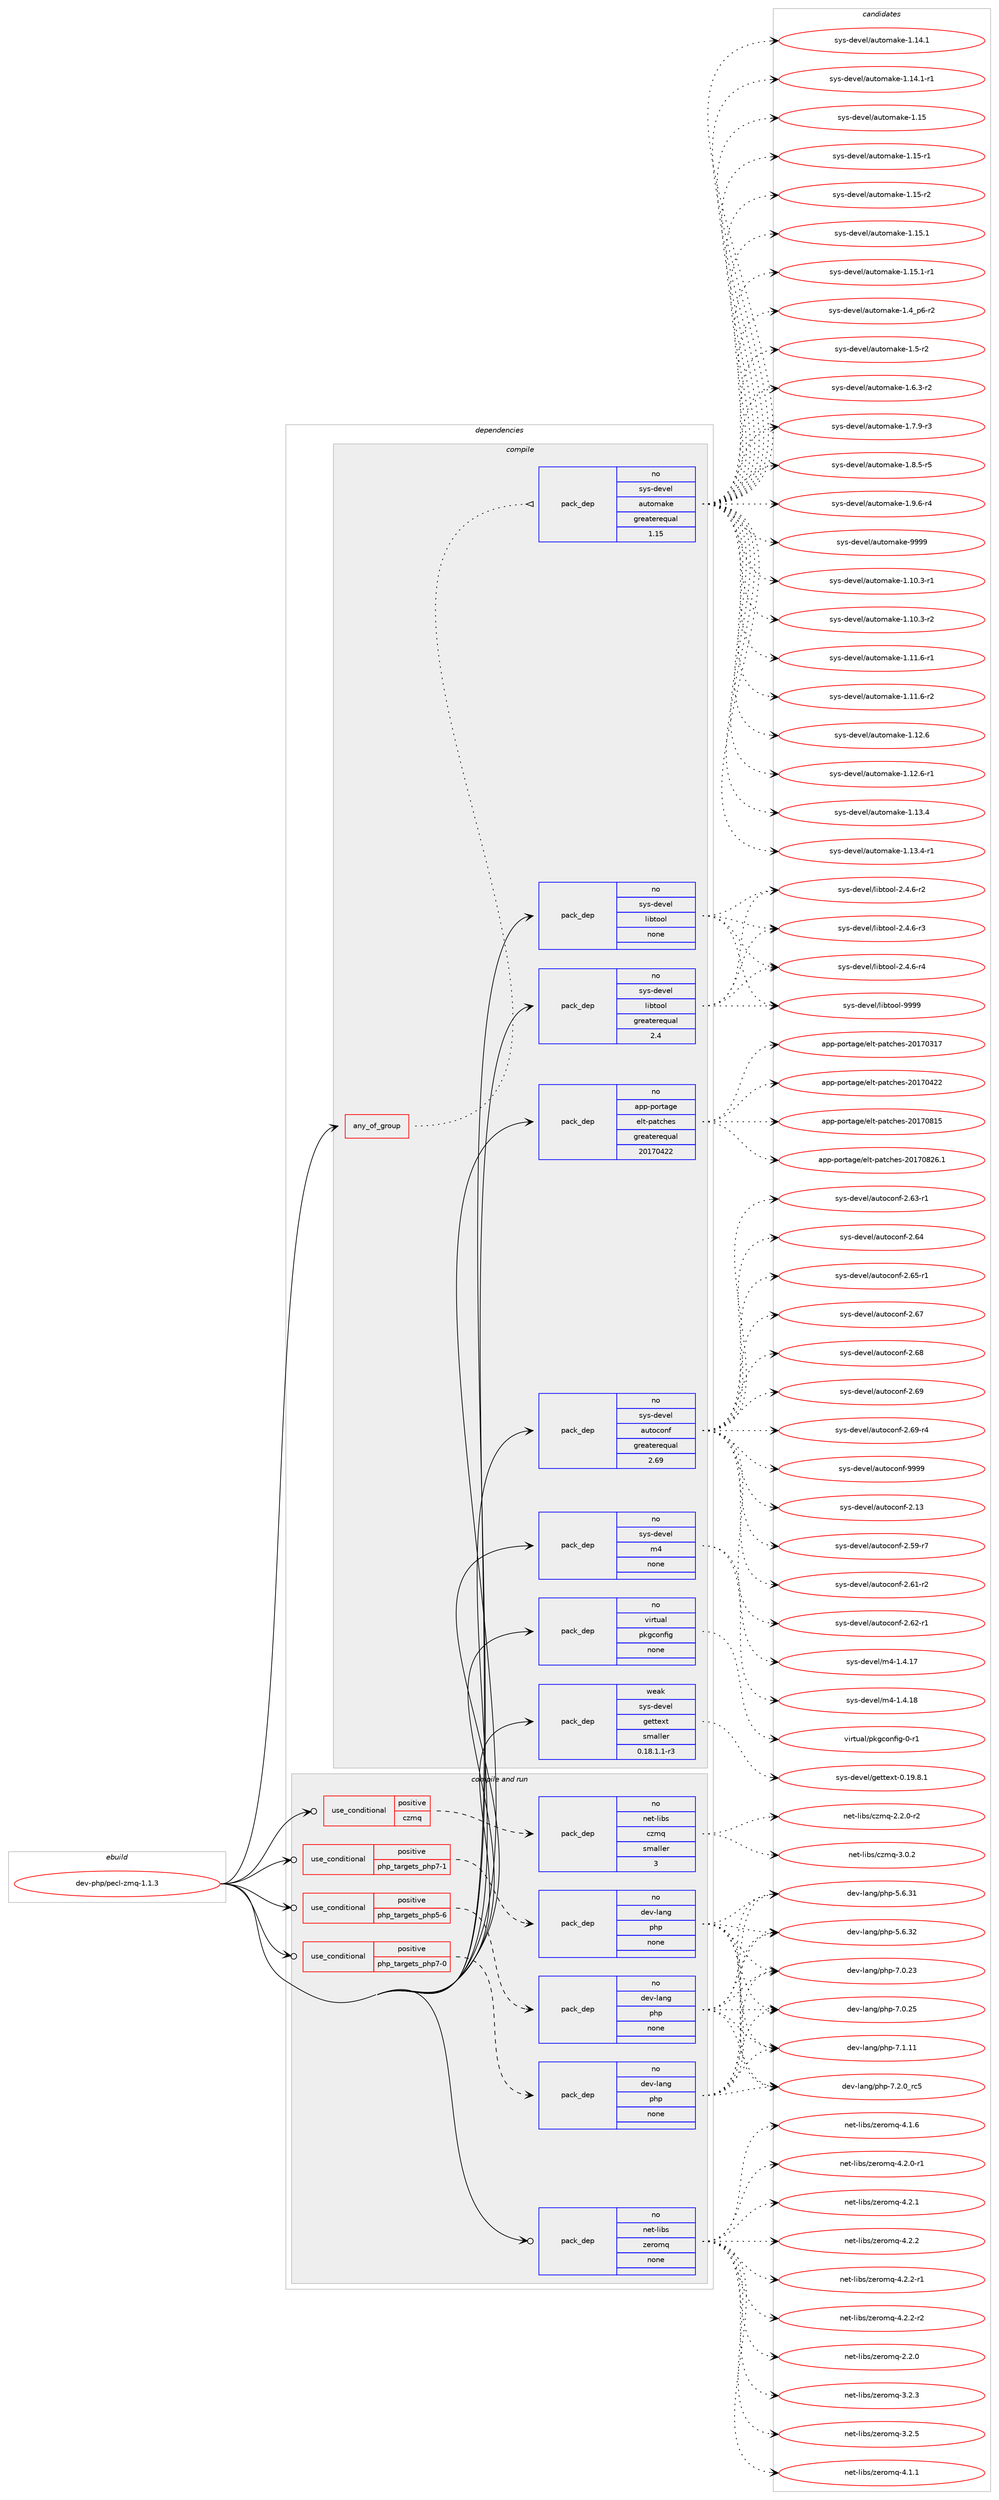 digraph prolog {

# *************
# Graph options
# *************

newrank=true;
concentrate=true;
compound=true;
graph [rankdir=LR,fontname=Helvetica,fontsize=10,ranksep=1.5];#, ranksep=2.5, nodesep=0.2];
edge  [arrowhead=vee];
node  [fontname=Helvetica,fontsize=10];

# **********
# The ebuild
# **********

subgraph cluster_leftcol {
color=gray;
rank=same;
label=<<i>ebuild</i>>;
id [label="dev-php/pecl-zmq-1.1.3", color=red, width=4, href="../dev-php/pecl-zmq-1.1.3.svg"];
}

# ****************
# The dependencies
# ****************

subgraph cluster_midcol {
color=gray;
label=<<i>dependencies</i>>;
subgraph cluster_compile {
fillcolor="#eeeeee";
style=filled;
label=<<i>compile</i>>;
subgraph any3762 {
dependency143982 [label=<<TABLE BORDER="0" CELLBORDER="1" CELLSPACING="0" CELLPADDING="4"><TR><TD CELLPADDING="10">any_of_group</TD></TR></TABLE>>, shape=none, color=red];subgraph pack111440 {
dependency143983 [label=<<TABLE BORDER="0" CELLBORDER="1" CELLSPACING="0" CELLPADDING="4" WIDTH="220"><TR><TD ROWSPAN="6" CELLPADDING="30">pack_dep</TD></TR><TR><TD WIDTH="110">no</TD></TR><TR><TD>sys-devel</TD></TR><TR><TD>automake</TD></TR><TR><TD>greaterequal</TD></TR><TR><TD>1.15</TD></TR></TABLE>>, shape=none, color=blue];
}
dependency143982:e -> dependency143983:w [weight=20,style="dotted",arrowhead="oinv"];
}
id:e -> dependency143982:w [weight=20,style="solid",arrowhead="vee"];
subgraph pack111441 {
dependency143984 [label=<<TABLE BORDER="0" CELLBORDER="1" CELLSPACING="0" CELLPADDING="4" WIDTH="220"><TR><TD ROWSPAN="6" CELLPADDING="30">pack_dep</TD></TR><TR><TD WIDTH="110">no</TD></TR><TR><TD>app-portage</TD></TR><TR><TD>elt-patches</TD></TR><TR><TD>greaterequal</TD></TR><TR><TD>20170422</TD></TR></TABLE>>, shape=none, color=blue];
}
id:e -> dependency143984:w [weight=20,style="solid",arrowhead="vee"];
subgraph pack111442 {
dependency143985 [label=<<TABLE BORDER="0" CELLBORDER="1" CELLSPACING="0" CELLPADDING="4" WIDTH="220"><TR><TD ROWSPAN="6" CELLPADDING="30">pack_dep</TD></TR><TR><TD WIDTH="110">no</TD></TR><TR><TD>sys-devel</TD></TR><TR><TD>autoconf</TD></TR><TR><TD>greaterequal</TD></TR><TR><TD>2.69</TD></TR></TABLE>>, shape=none, color=blue];
}
id:e -> dependency143985:w [weight=20,style="solid",arrowhead="vee"];
subgraph pack111443 {
dependency143986 [label=<<TABLE BORDER="0" CELLBORDER="1" CELLSPACING="0" CELLPADDING="4" WIDTH="220"><TR><TD ROWSPAN="6" CELLPADDING="30">pack_dep</TD></TR><TR><TD WIDTH="110">no</TD></TR><TR><TD>sys-devel</TD></TR><TR><TD>libtool</TD></TR><TR><TD>greaterequal</TD></TR><TR><TD>2.4</TD></TR></TABLE>>, shape=none, color=blue];
}
id:e -> dependency143986:w [weight=20,style="solid",arrowhead="vee"];
subgraph pack111444 {
dependency143987 [label=<<TABLE BORDER="0" CELLBORDER="1" CELLSPACING="0" CELLPADDING="4" WIDTH="220"><TR><TD ROWSPAN="6" CELLPADDING="30">pack_dep</TD></TR><TR><TD WIDTH="110">no</TD></TR><TR><TD>sys-devel</TD></TR><TR><TD>libtool</TD></TR><TR><TD>none</TD></TR><TR><TD></TD></TR></TABLE>>, shape=none, color=blue];
}
id:e -> dependency143987:w [weight=20,style="solid",arrowhead="vee"];
subgraph pack111445 {
dependency143988 [label=<<TABLE BORDER="0" CELLBORDER="1" CELLSPACING="0" CELLPADDING="4" WIDTH="220"><TR><TD ROWSPAN="6" CELLPADDING="30">pack_dep</TD></TR><TR><TD WIDTH="110">no</TD></TR><TR><TD>sys-devel</TD></TR><TR><TD>m4</TD></TR><TR><TD>none</TD></TR><TR><TD></TD></TR></TABLE>>, shape=none, color=blue];
}
id:e -> dependency143988:w [weight=20,style="solid",arrowhead="vee"];
subgraph pack111446 {
dependency143989 [label=<<TABLE BORDER="0" CELLBORDER="1" CELLSPACING="0" CELLPADDING="4" WIDTH="220"><TR><TD ROWSPAN="6" CELLPADDING="30">pack_dep</TD></TR><TR><TD WIDTH="110">no</TD></TR><TR><TD>virtual</TD></TR><TR><TD>pkgconfig</TD></TR><TR><TD>none</TD></TR><TR><TD></TD></TR></TABLE>>, shape=none, color=blue];
}
id:e -> dependency143989:w [weight=20,style="solid",arrowhead="vee"];
subgraph pack111447 {
dependency143990 [label=<<TABLE BORDER="0" CELLBORDER="1" CELLSPACING="0" CELLPADDING="4" WIDTH="220"><TR><TD ROWSPAN="6" CELLPADDING="30">pack_dep</TD></TR><TR><TD WIDTH="110">weak</TD></TR><TR><TD>sys-devel</TD></TR><TR><TD>gettext</TD></TR><TR><TD>smaller</TD></TR><TR><TD>0.18.1.1-r3</TD></TR></TABLE>>, shape=none, color=blue];
}
id:e -> dependency143990:w [weight=20,style="solid",arrowhead="vee"];
}
subgraph cluster_compileandrun {
fillcolor="#eeeeee";
style=filled;
label=<<i>compile and run</i>>;
subgraph cond28742 {
dependency143991 [label=<<TABLE BORDER="0" CELLBORDER="1" CELLSPACING="0" CELLPADDING="4"><TR><TD ROWSPAN="3" CELLPADDING="10">use_conditional</TD></TR><TR><TD>positive</TD></TR><TR><TD>czmq</TD></TR></TABLE>>, shape=none, color=red];
subgraph pack111448 {
dependency143992 [label=<<TABLE BORDER="0" CELLBORDER="1" CELLSPACING="0" CELLPADDING="4" WIDTH="220"><TR><TD ROWSPAN="6" CELLPADDING="30">pack_dep</TD></TR><TR><TD WIDTH="110">no</TD></TR><TR><TD>net-libs</TD></TR><TR><TD>czmq</TD></TR><TR><TD>smaller</TD></TR><TR><TD>3</TD></TR></TABLE>>, shape=none, color=blue];
}
dependency143991:e -> dependency143992:w [weight=20,style="dashed",arrowhead="vee"];
}
id:e -> dependency143991:w [weight=20,style="solid",arrowhead="odotvee"];
subgraph cond28743 {
dependency143993 [label=<<TABLE BORDER="0" CELLBORDER="1" CELLSPACING="0" CELLPADDING="4"><TR><TD ROWSPAN="3" CELLPADDING="10">use_conditional</TD></TR><TR><TD>positive</TD></TR><TR><TD>php_targets_php5-6</TD></TR></TABLE>>, shape=none, color=red];
subgraph pack111449 {
dependency143994 [label=<<TABLE BORDER="0" CELLBORDER="1" CELLSPACING="0" CELLPADDING="4" WIDTH="220"><TR><TD ROWSPAN="6" CELLPADDING="30">pack_dep</TD></TR><TR><TD WIDTH="110">no</TD></TR><TR><TD>dev-lang</TD></TR><TR><TD>php</TD></TR><TR><TD>none</TD></TR><TR><TD></TD></TR></TABLE>>, shape=none, color=blue];
}
dependency143993:e -> dependency143994:w [weight=20,style="dashed",arrowhead="vee"];
}
id:e -> dependency143993:w [weight=20,style="solid",arrowhead="odotvee"];
subgraph cond28744 {
dependency143995 [label=<<TABLE BORDER="0" CELLBORDER="1" CELLSPACING="0" CELLPADDING="4"><TR><TD ROWSPAN="3" CELLPADDING="10">use_conditional</TD></TR><TR><TD>positive</TD></TR><TR><TD>php_targets_php7-0</TD></TR></TABLE>>, shape=none, color=red];
subgraph pack111450 {
dependency143996 [label=<<TABLE BORDER="0" CELLBORDER="1" CELLSPACING="0" CELLPADDING="4" WIDTH="220"><TR><TD ROWSPAN="6" CELLPADDING="30">pack_dep</TD></TR><TR><TD WIDTH="110">no</TD></TR><TR><TD>dev-lang</TD></TR><TR><TD>php</TD></TR><TR><TD>none</TD></TR><TR><TD></TD></TR></TABLE>>, shape=none, color=blue];
}
dependency143995:e -> dependency143996:w [weight=20,style="dashed",arrowhead="vee"];
}
id:e -> dependency143995:w [weight=20,style="solid",arrowhead="odotvee"];
subgraph cond28745 {
dependency143997 [label=<<TABLE BORDER="0" CELLBORDER="1" CELLSPACING="0" CELLPADDING="4"><TR><TD ROWSPAN="3" CELLPADDING="10">use_conditional</TD></TR><TR><TD>positive</TD></TR><TR><TD>php_targets_php7-1</TD></TR></TABLE>>, shape=none, color=red];
subgraph pack111451 {
dependency143998 [label=<<TABLE BORDER="0" CELLBORDER="1" CELLSPACING="0" CELLPADDING="4" WIDTH="220"><TR><TD ROWSPAN="6" CELLPADDING="30">pack_dep</TD></TR><TR><TD WIDTH="110">no</TD></TR><TR><TD>dev-lang</TD></TR><TR><TD>php</TD></TR><TR><TD>none</TD></TR><TR><TD></TD></TR></TABLE>>, shape=none, color=blue];
}
dependency143997:e -> dependency143998:w [weight=20,style="dashed",arrowhead="vee"];
}
id:e -> dependency143997:w [weight=20,style="solid",arrowhead="odotvee"];
subgraph pack111452 {
dependency143999 [label=<<TABLE BORDER="0" CELLBORDER="1" CELLSPACING="0" CELLPADDING="4" WIDTH="220"><TR><TD ROWSPAN="6" CELLPADDING="30">pack_dep</TD></TR><TR><TD WIDTH="110">no</TD></TR><TR><TD>net-libs</TD></TR><TR><TD>zeromq</TD></TR><TR><TD>none</TD></TR><TR><TD></TD></TR></TABLE>>, shape=none, color=blue];
}
id:e -> dependency143999:w [weight=20,style="solid",arrowhead="odotvee"];
}
subgraph cluster_run {
fillcolor="#eeeeee";
style=filled;
label=<<i>run</i>>;
}
}

# **************
# The candidates
# **************

subgraph cluster_choices {
rank=same;
color=gray;
label=<<i>candidates</i>>;

subgraph choice111440 {
color=black;
nodesep=1;
choice11512111545100101118101108479711711611110997107101454946494846514511449 [label="sys-devel/automake-1.10.3-r1", color=red, width=4,href="../sys-devel/automake-1.10.3-r1.svg"];
choice11512111545100101118101108479711711611110997107101454946494846514511450 [label="sys-devel/automake-1.10.3-r2", color=red, width=4,href="../sys-devel/automake-1.10.3-r2.svg"];
choice11512111545100101118101108479711711611110997107101454946494946544511449 [label="sys-devel/automake-1.11.6-r1", color=red, width=4,href="../sys-devel/automake-1.11.6-r1.svg"];
choice11512111545100101118101108479711711611110997107101454946494946544511450 [label="sys-devel/automake-1.11.6-r2", color=red, width=4,href="../sys-devel/automake-1.11.6-r2.svg"];
choice1151211154510010111810110847971171161111099710710145494649504654 [label="sys-devel/automake-1.12.6", color=red, width=4,href="../sys-devel/automake-1.12.6.svg"];
choice11512111545100101118101108479711711611110997107101454946495046544511449 [label="sys-devel/automake-1.12.6-r1", color=red, width=4,href="../sys-devel/automake-1.12.6-r1.svg"];
choice1151211154510010111810110847971171161111099710710145494649514652 [label="sys-devel/automake-1.13.4", color=red, width=4,href="../sys-devel/automake-1.13.4.svg"];
choice11512111545100101118101108479711711611110997107101454946495146524511449 [label="sys-devel/automake-1.13.4-r1", color=red, width=4,href="../sys-devel/automake-1.13.4-r1.svg"];
choice1151211154510010111810110847971171161111099710710145494649524649 [label="sys-devel/automake-1.14.1", color=red, width=4,href="../sys-devel/automake-1.14.1.svg"];
choice11512111545100101118101108479711711611110997107101454946495246494511449 [label="sys-devel/automake-1.14.1-r1", color=red, width=4,href="../sys-devel/automake-1.14.1-r1.svg"];
choice115121115451001011181011084797117116111109971071014549464953 [label="sys-devel/automake-1.15", color=red, width=4,href="../sys-devel/automake-1.15.svg"];
choice1151211154510010111810110847971171161111099710710145494649534511449 [label="sys-devel/automake-1.15-r1", color=red, width=4,href="../sys-devel/automake-1.15-r1.svg"];
choice1151211154510010111810110847971171161111099710710145494649534511450 [label="sys-devel/automake-1.15-r2", color=red, width=4,href="../sys-devel/automake-1.15-r2.svg"];
choice1151211154510010111810110847971171161111099710710145494649534649 [label="sys-devel/automake-1.15.1", color=red, width=4,href="../sys-devel/automake-1.15.1.svg"];
choice11512111545100101118101108479711711611110997107101454946495346494511449 [label="sys-devel/automake-1.15.1-r1", color=red, width=4,href="../sys-devel/automake-1.15.1-r1.svg"];
choice115121115451001011181011084797117116111109971071014549465295112544511450 [label="sys-devel/automake-1.4_p6-r2", color=red, width=4,href="../sys-devel/automake-1.4_p6-r2.svg"];
choice11512111545100101118101108479711711611110997107101454946534511450 [label="sys-devel/automake-1.5-r2", color=red, width=4,href="../sys-devel/automake-1.5-r2.svg"];
choice115121115451001011181011084797117116111109971071014549465446514511450 [label="sys-devel/automake-1.6.3-r2", color=red, width=4,href="../sys-devel/automake-1.6.3-r2.svg"];
choice115121115451001011181011084797117116111109971071014549465546574511451 [label="sys-devel/automake-1.7.9-r3", color=red, width=4,href="../sys-devel/automake-1.7.9-r3.svg"];
choice115121115451001011181011084797117116111109971071014549465646534511453 [label="sys-devel/automake-1.8.5-r5", color=red, width=4,href="../sys-devel/automake-1.8.5-r5.svg"];
choice115121115451001011181011084797117116111109971071014549465746544511452 [label="sys-devel/automake-1.9.6-r4", color=red, width=4,href="../sys-devel/automake-1.9.6-r4.svg"];
choice115121115451001011181011084797117116111109971071014557575757 [label="sys-devel/automake-9999", color=red, width=4,href="../sys-devel/automake-9999.svg"];
dependency143983:e -> choice11512111545100101118101108479711711611110997107101454946494846514511449:w [style=dotted,weight="100"];
dependency143983:e -> choice11512111545100101118101108479711711611110997107101454946494846514511450:w [style=dotted,weight="100"];
dependency143983:e -> choice11512111545100101118101108479711711611110997107101454946494946544511449:w [style=dotted,weight="100"];
dependency143983:e -> choice11512111545100101118101108479711711611110997107101454946494946544511450:w [style=dotted,weight="100"];
dependency143983:e -> choice1151211154510010111810110847971171161111099710710145494649504654:w [style=dotted,weight="100"];
dependency143983:e -> choice11512111545100101118101108479711711611110997107101454946495046544511449:w [style=dotted,weight="100"];
dependency143983:e -> choice1151211154510010111810110847971171161111099710710145494649514652:w [style=dotted,weight="100"];
dependency143983:e -> choice11512111545100101118101108479711711611110997107101454946495146524511449:w [style=dotted,weight="100"];
dependency143983:e -> choice1151211154510010111810110847971171161111099710710145494649524649:w [style=dotted,weight="100"];
dependency143983:e -> choice11512111545100101118101108479711711611110997107101454946495246494511449:w [style=dotted,weight="100"];
dependency143983:e -> choice115121115451001011181011084797117116111109971071014549464953:w [style=dotted,weight="100"];
dependency143983:e -> choice1151211154510010111810110847971171161111099710710145494649534511449:w [style=dotted,weight="100"];
dependency143983:e -> choice1151211154510010111810110847971171161111099710710145494649534511450:w [style=dotted,weight="100"];
dependency143983:e -> choice1151211154510010111810110847971171161111099710710145494649534649:w [style=dotted,weight="100"];
dependency143983:e -> choice11512111545100101118101108479711711611110997107101454946495346494511449:w [style=dotted,weight="100"];
dependency143983:e -> choice115121115451001011181011084797117116111109971071014549465295112544511450:w [style=dotted,weight="100"];
dependency143983:e -> choice11512111545100101118101108479711711611110997107101454946534511450:w [style=dotted,weight="100"];
dependency143983:e -> choice115121115451001011181011084797117116111109971071014549465446514511450:w [style=dotted,weight="100"];
dependency143983:e -> choice115121115451001011181011084797117116111109971071014549465546574511451:w [style=dotted,weight="100"];
dependency143983:e -> choice115121115451001011181011084797117116111109971071014549465646534511453:w [style=dotted,weight="100"];
dependency143983:e -> choice115121115451001011181011084797117116111109971071014549465746544511452:w [style=dotted,weight="100"];
dependency143983:e -> choice115121115451001011181011084797117116111109971071014557575757:w [style=dotted,weight="100"];
}
subgraph choice111441 {
color=black;
nodesep=1;
choice97112112451121111141169710310147101108116451129711699104101115455048495548514955 [label="app-portage/elt-patches-20170317", color=red, width=4,href="../app-portage/elt-patches-20170317.svg"];
choice97112112451121111141169710310147101108116451129711699104101115455048495548525050 [label="app-portage/elt-patches-20170422", color=red, width=4,href="../app-portage/elt-patches-20170422.svg"];
choice97112112451121111141169710310147101108116451129711699104101115455048495548564953 [label="app-portage/elt-patches-20170815", color=red, width=4,href="../app-portage/elt-patches-20170815.svg"];
choice971121124511211111411697103101471011081164511297116991041011154550484955485650544649 [label="app-portage/elt-patches-20170826.1", color=red, width=4,href="../app-portage/elt-patches-20170826.1.svg"];
dependency143984:e -> choice97112112451121111141169710310147101108116451129711699104101115455048495548514955:w [style=dotted,weight="100"];
dependency143984:e -> choice97112112451121111141169710310147101108116451129711699104101115455048495548525050:w [style=dotted,weight="100"];
dependency143984:e -> choice97112112451121111141169710310147101108116451129711699104101115455048495548564953:w [style=dotted,weight="100"];
dependency143984:e -> choice971121124511211111411697103101471011081164511297116991041011154550484955485650544649:w [style=dotted,weight="100"];
}
subgraph choice111442 {
color=black;
nodesep=1;
choice115121115451001011181011084797117116111991111101024550464951 [label="sys-devel/autoconf-2.13", color=red, width=4,href="../sys-devel/autoconf-2.13.svg"];
choice1151211154510010111810110847971171161119911111010245504653574511455 [label="sys-devel/autoconf-2.59-r7", color=red, width=4,href="../sys-devel/autoconf-2.59-r7.svg"];
choice1151211154510010111810110847971171161119911111010245504654494511450 [label="sys-devel/autoconf-2.61-r2", color=red, width=4,href="../sys-devel/autoconf-2.61-r2.svg"];
choice1151211154510010111810110847971171161119911111010245504654504511449 [label="sys-devel/autoconf-2.62-r1", color=red, width=4,href="../sys-devel/autoconf-2.62-r1.svg"];
choice1151211154510010111810110847971171161119911111010245504654514511449 [label="sys-devel/autoconf-2.63-r1", color=red, width=4,href="../sys-devel/autoconf-2.63-r1.svg"];
choice115121115451001011181011084797117116111991111101024550465452 [label="sys-devel/autoconf-2.64", color=red, width=4,href="../sys-devel/autoconf-2.64.svg"];
choice1151211154510010111810110847971171161119911111010245504654534511449 [label="sys-devel/autoconf-2.65-r1", color=red, width=4,href="../sys-devel/autoconf-2.65-r1.svg"];
choice115121115451001011181011084797117116111991111101024550465455 [label="sys-devel/autoconf-2.67", color=red, width=4,href="../sys-devel/autoconf-2.67.svg"];
choice115121115451001011181011084797117116111991111101024550465456 [label="sys-devel/autoconf-2.68", color=red, width=4,href="../sys-devel/autoconf-2.68.svg"];
choice115121115451001011181011084797117116111991111101024550465457 [label="sys-devel/autoconf-2.69", color=red, width=4,href="../sys-devel/autoconf-2.69.svg"];
choice1151211154510010111810110847971171161119911111010245504654574511452 [label="sys-devel/autoconf-2.69-r4", color=red, width=4,href="../sys-devel/autoconf-2.69-r4.svg"];
choice115121115451001011181011084797117116111991111101024557575757 [label="sys-devel/autoconf-9999", color=red, width=4,href="../sys-devel/autoconf-9999.svg"];
dependency143985:e -> choice115121115451001011181011084797117116111991111101024550464951:w [style=dotted,weight="100"];
dependency143985:e -> choice1151211154510010111810110847971171161119911111010245504653574511455:w [style=dotted,weight="100"];
dependency143985:e -> choice1151211154510010111810110847971171161119911111010245504654494511450:w [style=dotted,weight="100"];
dependency143985:e -> choice1151211154510010111810110847971171161119911111010245504654504511449:w [style=dotted,weight="100"];
dependency143985:e -> choice1151211154510010111810110847971171161119911111010245504654514511449:w [style=dotted,weight="100"];
dependency143985:e -> choice115121115451001011181011084797117116111991111101024550465452:w [style=dotted,weight="100"];
dependency143985:e -> choice1151211154510010111810110847971171161119911111010245504654534511449:w [style=dotted,weight="100"];
dependency143985:e -> choice115121115451001011181011084797117116111991111101024550465455:w [style=dotted,weight="100"];
dependency143985:e -> choice115121115451001011181011084797117116111991111101024550465456:w [style=dotted,weight="100"];
dependency143985:e -> choice115121115451001011181011084797117116111991111101024550465457:w [style=dotted,weight="100"];
dependency143985:e -> choice1151211154510010111810110847971171161119911111010245504654574511452:w [style=dotted,weight="100"];
dependency143985:e -> choice115121115451001011181011084797117116111991111101024557575757:w [style=dotted,weight="100"];
}
subgraph choice111443 {
color=black;
nodesep=1;
choice1151211154510010111810110847108105981161111111084550465246544511450 [label="sys-devel/libtool-2.4.6-r2", color=red, width=4,href="../sys-devel/libtool-2.4.6-r2.svg"];
choice1151211154510010111810110847108105981161111111084550465246544511451 [label="sys-devel/libtool-2.4.6-r3", color=red, width=4,href="../sys-devel/libtool-2.4.6-r3.svg"];
choice1151211154510010111810110847108105981161111111084550465246544511452 [label="sys-devel/libtool-2.4.6-r4", color=red, width=4,href="../sys-devel/libtool-2.4.6-r4.svg"];
choice1151211154510010111810110847108105981161111111084557575757 [label="sys-devel/libtool-9999", color=red, width=4,href="../sys-devel/libtool-9999.svg"];
dependency143986:e -> choice1151211154510010111810110847108105981161111111084550465246544511450:w [style=dotted,weight="100"];
dependency143986:e -> choice1151211154510010111810110847108105981161111111084550465246544511451:w [style=dotted,weight="100"];
dependency143986:e -> choice1151211154510010111810110847108105981161111111084550465246544511452:w [style=dotted,weight="100"];
dependency143986:e -> choice1151211154510010111810110847108105981161111111084557575757:w [style=dotted,weight="100"];
}
subgraph choice111444 {
color=black;
nodesep=1;
choice1151211154510010111810110847108105981161111111084550465246544511450 [label="sys-devel/libtool-2.4.6-r2", color=red, width=4,href="../sys-devel/libtool-2.4.6-r2.svg"];
choice1151211154510010111810110847108105981161111111084550465246544511451 [label="sys-devel/libtool-2.4.6-r3", color=red, width=4,href="../sys-devel/libtool-2.4.6-r3.svg"];
choice1151211154510010111810110847108105981161111111084550465246544511452 [label="sys-devel/libtool-2.4.6-r4", color=red, width=4,href="../sys-devel/libtool-2.4.6-r4.svg"];
choice1151211154510010111810110847108105981161111111084557575757 [label="sys-devel/libtool-9999", color=red, width=4,href="../sys-devel/libtool-9999.svg"];
dependency143987:e -> choice1151211154510010111810110847108105981161111111084550465246544511450:w [style=dotted,weight="100"];
dependency143987:e -> choice1151211154510010111810110847108105981161111111084550465246544511451:w [style=dotted,weight="100"];
dependency143987:e -> choice1151211154510010111810110847108105981161111111084550465246544511452:w [style=dotted,weight="100"];
dependency143987:e -> choice1151211154510010111810110847108105981161111111084557575757:w [style=dotted,weight="100"];
}
subgraph choice111445 {
color=black;
nodesep=1;
choice11512111545100101118101108471095245494652464955 [label="sys-devel/m4-1.4.17", color=red, width=4,href="../sys-devel/m4-1.4.17.svg"];
choice11512111545100101118101108471095245494652464956 [label="sys-devel/m4-1.4.18", color=red, width=4,href="../sys-devel/m4-1.4.18.svg"];
dependency143988:e -> choice11512111545100101118101108471095245494652464955:w [style=dotted,weight="100"];
dependency143988:e -> choice11512111545100101118101108471095245494652464956:w [style=dotted,weight="100"];
}
subgraph choice111446 {
color=black;
nodesep=1;
choice11810511411611797108471121071039911111010210510345484511449 [label="virtual/pkgconfig-0-r1", color=red, width=4,href="../virtual/pkgconfig-0-r1.svg"];
dependency143989:e -> choice11810511411611797108471121071039911111010210510345484511449:w [style=dotted,weight="100"];
}
subgraph choice111447 {
color=black;
nodesep=1;
choice1151211154510010111810110847103101116116101120116454846495746564649 [label="sys-devel/gettext-0.19.8.1", color=red, width=4,href="../sys-devel/gettext-0.19.8.1.svg"];
dependency143990:e -> choice1151211154510010111810110847103101116116101120116454846495746564649:w [style=dotted,weight="100"];
}
subgraph choice111448 {
color=black;
nodesep=1;
choice110101116451081059811547991221091134550465046484511450 [label="net-libs/czmq-2.2.0-r2", color=red, width=4,href="../net-libs/czmq-2.2.0-r2.svg"];
choice11010111645108105981154799122109113455146484650 [label="net-libs/czmq-3.0.2", color=red, width=4,href="../net-libs/czmq-3.0.2.svg"];
dependency143992:e -> choice110101116451081059811547991221091134550465046484511450:w [style=dotted,weight="100"];
dependency143992:e -> choice11010111645108105981154799122109113455146484650:w [style=dotted,weight="100"];
}
subgraph choice111449 {
color=black;
nodesep=1;
choice10010111845108971101034711210411245534654465149 [label="dev-lang/php-5.6.31", color=red, width=4,href="../dev-lang/php-5.6.31.svg"];
choice10010111845108971101034711210411245534654465150 [label="dev-lang/php-5.6.32", color=red, width=4,href="../dev-lang/php-5.6.32.svg"];
choice10010111845108971101034711210411245554648465051 [label="dev-lang/php-7.0.23", color=red, width=4,href="../dev-lang/php-7.0.23.svg"];
choice10010111845108971101034711210411245554648465053 [label="dev-lang/php-7.0.25", color=red, width=4,href="../dev-lang/php-7.0.25.svg"];
choice10010111845108971101034711210411245554649464949 [label="dev-lang/php-7.1.11", color=red, width=4,href="../dev-lang/php-7.1.11.svg"];
choice100101118451089711010347112104112455546504648951149953 [label="dev-lang/php-7.2.0_rc5", color=red, width=4,href="../dev-lang/php-7.2.0_rc5.svg"];
dependency143994:e -> choice10010111845108971101034711210411245534654465149:w [style=dotted,weight="100"];
dependency143994:e -> choice10010111845108971101034711210411245534654465150:w [style=dotted,weight="100"];
dependency143994:e -> choice10010111845108971101034711210411245554648465051:w [style=dotted,weight="100"];
dependency143994:e -> choice10010111845108971101034711210411245554648465053:w [style=dotted,weight="100"];
dependency143994:e -> choice10010111845108971101034711210411245554649464949:w [style=dotted,weight="100"];
dependency143994:e -> choice100101118451089711010347112104112455546504648951149953:w [style=dotted,weight="100"];
}
subgraph choice111450 {
color=black;
nodesep=1;
choice10010111845108971101034711210411245534654465149 [label="dev-lang/php-5.6.31", color=red, width=4,href="../dev-lang/php-5.6.31.svg"];
choice10010111845108971101034711210411245534654465150 [label="dev-lang/php-5.6.32", color=red, width=4,href="../dev-lang/php-5.6.32.svg"];
choice10010111845108971101034711210411245554648465051 [label="dev-lang/php-7.0.23", color=red, width=4,href="../dev-lang/php-7.0.23.svg"];
choice10010111845108971101034711210411245554648465053 [label="dev-lang/php-7.0.25", color=red, width=4,href="../dev-lang/php-7.0.25.svg"];
choice10010111845108971101034711210411245554649464949 [label="dev-lang/php-7.1.11", color=red, width=4,href="../dev-lang/php-7.1.11.svg"];
choice100101118451089711010347112104112455546504648951149953 [label="dev-lang/php-7.2.0_rc5", color=red, width=4,href="../dev-lang/php-7.2.0_rc5.svg"];
dependency143996:e -> choice10010111845108971101034711210411245534654465149:w [style=dotted,weight="100"];
dependency143996:e -> choice10010111845108971101034711210411245534654465150:w [style=dotted,weight="100"];
dependency143996:e -> choice10010111845108971101034711210411245554648465051:w [style=dotted,weight="100"];
dependency143996:e -> choice10010111845108971101034711210411245554648465053:w [style=dotted,weight="100"];
dependency143996:e -> choice10010111845108971101034711210411245554649464949:w [style=dotted,weight="100"];
dependency143996:e -> choice100101118451089711010347112104112455546504648951149953:w [style=dotted,weight="100"];
}
subgraph choice111451 {
color=black;
nodesep=1;
choice10010111845108971101034711210411245534654465149 [label="dev-lang/php-5.6.31", color=red, width=4,href="../dev-lang/php-5.6.31.svg"];
choice10010111845108971101034711210411245534654465150 [label="dev-lang/php-5.6.32", color=red, width=4,href="../dev-lang/php-5.6.32.svg"];
choice10010111845108971101034711210411245554648465051 [label="dev-lang/php-7.0.23", color=red, width=4,href="../dev-lang/php-7.0.23.svg"];
choice10010111845108971101034711210411245554648465053 [label="dev-lang/php-7.0.25", color=red, width=4,href="../dev-lang/php-7.0.25.svg"];
choice10010111845108971101034711210411245554649464949 [label="dev-lang/php-7.1.11", color=red, width=4,href="../dev-lang/php-7.1.11.svg"];
choice100101118451089711010347112104112455546504648951149953 [label="dev-lang/php-7.2.0_rc5", color=red, width=4,href="../dev-lang/php-7.2.0_rc5.svg"];
dependency143998:e -> choice10010111845108971101034711210411245534654465149:w [style=dotted,weight="100"];
dependency143998:e -> choice10010111845108971101034711210411245534654465150:w [style=dotted,weight="100"];
dependency143998:e -> choice10010111845108971101034711210411245554648465051:w [style=dotted,weight="100"];
dependency143998:e -> choice10010111845108971101034711210411245554648465053:w [style=dotted,weight="100"];
dependency143998:e -> choice10010111845108971101034711210411245554649464949:w [style=dotted,weight="100"];
dependency143998:e -> choice100101118451089711010347112104112455546504648951149953:w [style=dotted,weight="100"];
}
subgraph choice111452 {
color=black;
nodesep=1;
choice110101116451081059811547122101114111109113455046504648 [label="net-libs/zeromq-2.2.0", color=red, width=4,href="../net-libs/zeromq-2.2.0.svg"];
choice110101116451081059811547122101114111109113455146504651 [label="net-libs/zeromq-3.2.3", color=red, width=4,href="../net-libs/zeromq-3.2.3.svg"];
choice110101116451081059811547122101114111109113455146504653 [label="net-libs/zeromq-3.2.5", color=red, width=4,href="../net-libs/zeromq-3.2.5.svg"];
choice110101116451081059811547122101114111109113455246494649 [label="net-libs/zeromq-4.1.1", color=red, width=4,href="../net-libs/zeromq-4.1.1.svg"];
choice110101116451081059811547122101114111109113455246494654 [label="net-libs/zeromq-4.1.6", color=red, width=4,href="../net-libs/zeromq-4.1.6.svg"];
choice1101011164510810598115471221011141111091134552465046484511449 [label="net-libs/zeromq-4.2.0-r1", color=red, width=4,href="../net-libs/zeromq-4.2.0-r1.svg"];
choice110101116451081059811547122101114111109113455246504649 [label="net-libs/zeromq-4.2.1", color=red, width=4,href="../net-libs/zeromq-4.2.1.svg"];
choice110101116451081059811547122101114111109113455246504650 [label="net-libs/zeromq-4.2.2", color=red, width=4,href="../net-libs/zeromq-4.2.2.svg"];
choice1101011164510810598115471221011141111091134552465046504511449 [label="net-libs/zeromq-4.2.2-r1", color=red, width=4,href="../net-libs/zeromq-4.2.2-r1.svg"];
choice1101011164510810598115471221011141111091134552465046504511450 [label="net-libs/zeromq-4.2.2-r2", color=red, width=4,href="../net-libs/zeromq-4.2.2-r2.svg"];
dependency143999:e -> choice110101116451081059811547122101114111109113455046504648:w [style=dotted,weight="100"];
dependency143999:e -> choice110101116451081059811547122101114111109113455146504651:w [style=dotted,weight="100"];
dependency143999:e -> choice110101116451081059811547122101114111109113455146504653:w [style=dotted,weight="100"];
dependency143999:e -> choice110101116451081059811547122101114111109113455246494649:w [style=dotted,weight="100"];
dependency143999:e -> choice110101116451081059811547122101114111109113455246494654:w [style=dotted,weight="100"];
dependency143999:e -> choice1101011164510810598115471221011141111091134552465046484511449:w [style=dotted,weight="100"];
dependency143999:e -> choice110101116451081059811547122101114111109113455246504649:w [style=dotted,weight="100"];
dependency143999:e -> choice110101116451081059811547122101114111109113455246504650:w [style=dotted,weight="100"];
dependency143999:e -> choice1101011164510810598115471221011141111091134552465046504511449:w [style=dotted,weight="100"];
dependency143999:e -> choice1101011164510810598115471221011141111091134552465046504511450:w [style=dotted,weight="100"];
}
}

}
